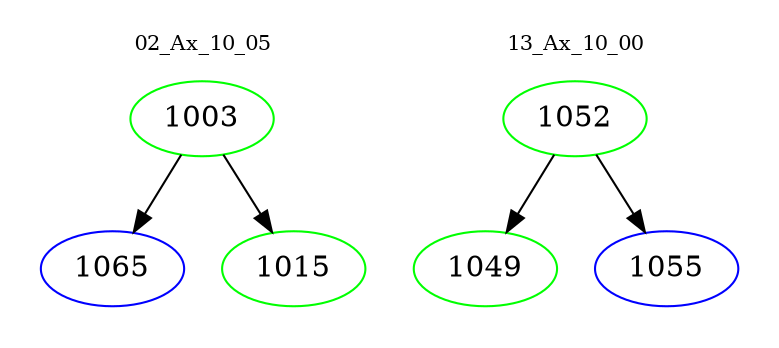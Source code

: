 digraph{
subgraph cluster_0 {
color = white
label = "02_Ax_10_05";
fontsize=10;
T0_1003 [label="1003", color="green"]
T0_1003 -> T0_1065 [color="black"]
T0_1065 [label="1065", color="blue"]
T0_1003 -> T0_1015 [color="black"]
T0_1015 [label="1015", color="green"]
}
subgraph cluster_1 {
color = white
label = "13_Ax_10_00";
fontsize=10;
T1_1052 [label="1052", color="green"]
T1_1052 -> T1_1049 [color="black"]
T1_1049 [label="1049", color="green"]
T1_1052 -> T1_1055 [color="black"]
T1_1055 [label="1055", color="blue"]
}
}
